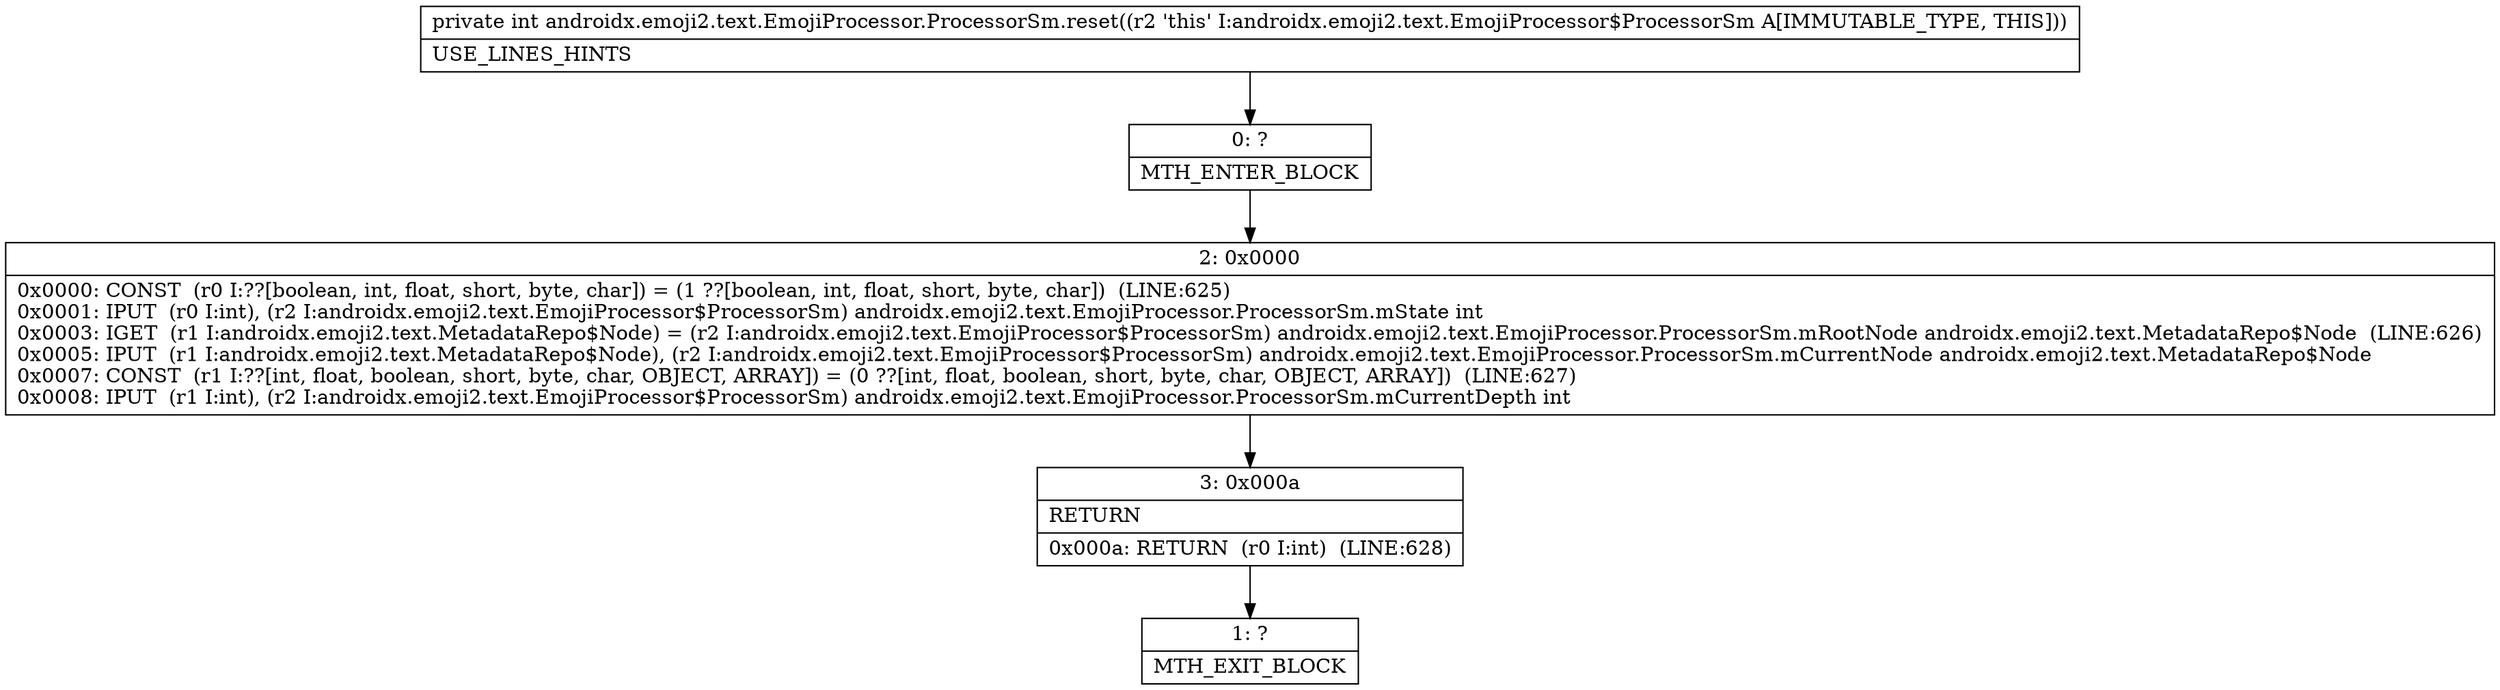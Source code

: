 digraph "CFG forandroidx.emoji2.text.EmojiProcessor.ProcessorSm.reset()I" {
Node_0 [shape=record,label="{0\:\ ?|MTH_ENTER_BLOCK\l}"];
Node_2 [shape=record,label="{2\:\ 0x0000|0x0000: CONST  (r0 I:??[boolean, int, float, short, byte, char]) = (1 ??[boolean, int, float, short, byte, char])  (LINE:625)\l0x0001: IPUT  (r0 I:int), (r2 I:androidx.emoji2.text.EmojiProcessor$ProcessorSm) androidx.emoji2.text.EmojiProcessor.ProcessorSm.mState int \l0x0003: IGET  (r1 I:androidx.emoji2.text.MetadataRepo$Node) = (r2 I:androidx.emoji2.text.EmojiProcessor$ProcessorSm) androidx.emoji2.text.EmojiProcessor.ProcessorSm.mRootNode androidx.emoji2.text.MetadataRepo$Node  (LINE:626)\l0x0005: IPUT  (r1 I:androidx.emoji2.text.MetadataRepo$Node), (r2 I:androidx.emoji2.text.EmojiProcessor$ProcessorSm) androidx.emoji2.text.EmojiProcessor.ProcessorSm.mCurrentNode androidx.emoji2.text.MetadataRepo$Node \l0x0007: CONST  (r1 I:??[int, float, boolean, short, byte, char, OBJECT, ARRAY]) = (0 ??[int, float, boolean, short, byte, char, OBJECT, ARRAY])  (LINE:627)\l0x0008: IPUT  (r1 I:int), (r2 I:androidx.emoji2.text.EmojiProcessor$ProcessorSm) androidx.emoji2.text.EmojiProcessor.ProcessorSm.mCurrentDepth int \l}"];
Node_3 [shape=record,label="{3\:\ 0x000a|RETURN\l|0x000a: RETURN  (r0 I:int)  (LINE:628)\l}"];
Node_1 [shape=record,label="{1\:\ ?|MTH_EXIT_BLOCK\l}"];
MethodNode[shape=record,label="{private int androidx.emoji2.text.EmojiProcessor.ProcessorSm.reset((r2 'this' I:androidx.emoji2.text.EmojiProcessor$ProcessorSm A[IMMUTABLE_TYPE, THIS]))  | USE_LINES_HINTS\l}"];
MethodNode -> Node_0;Node_0 -> Node_2;
Node_2 -> Node_3;
Node_3 -> Node_1;
}

